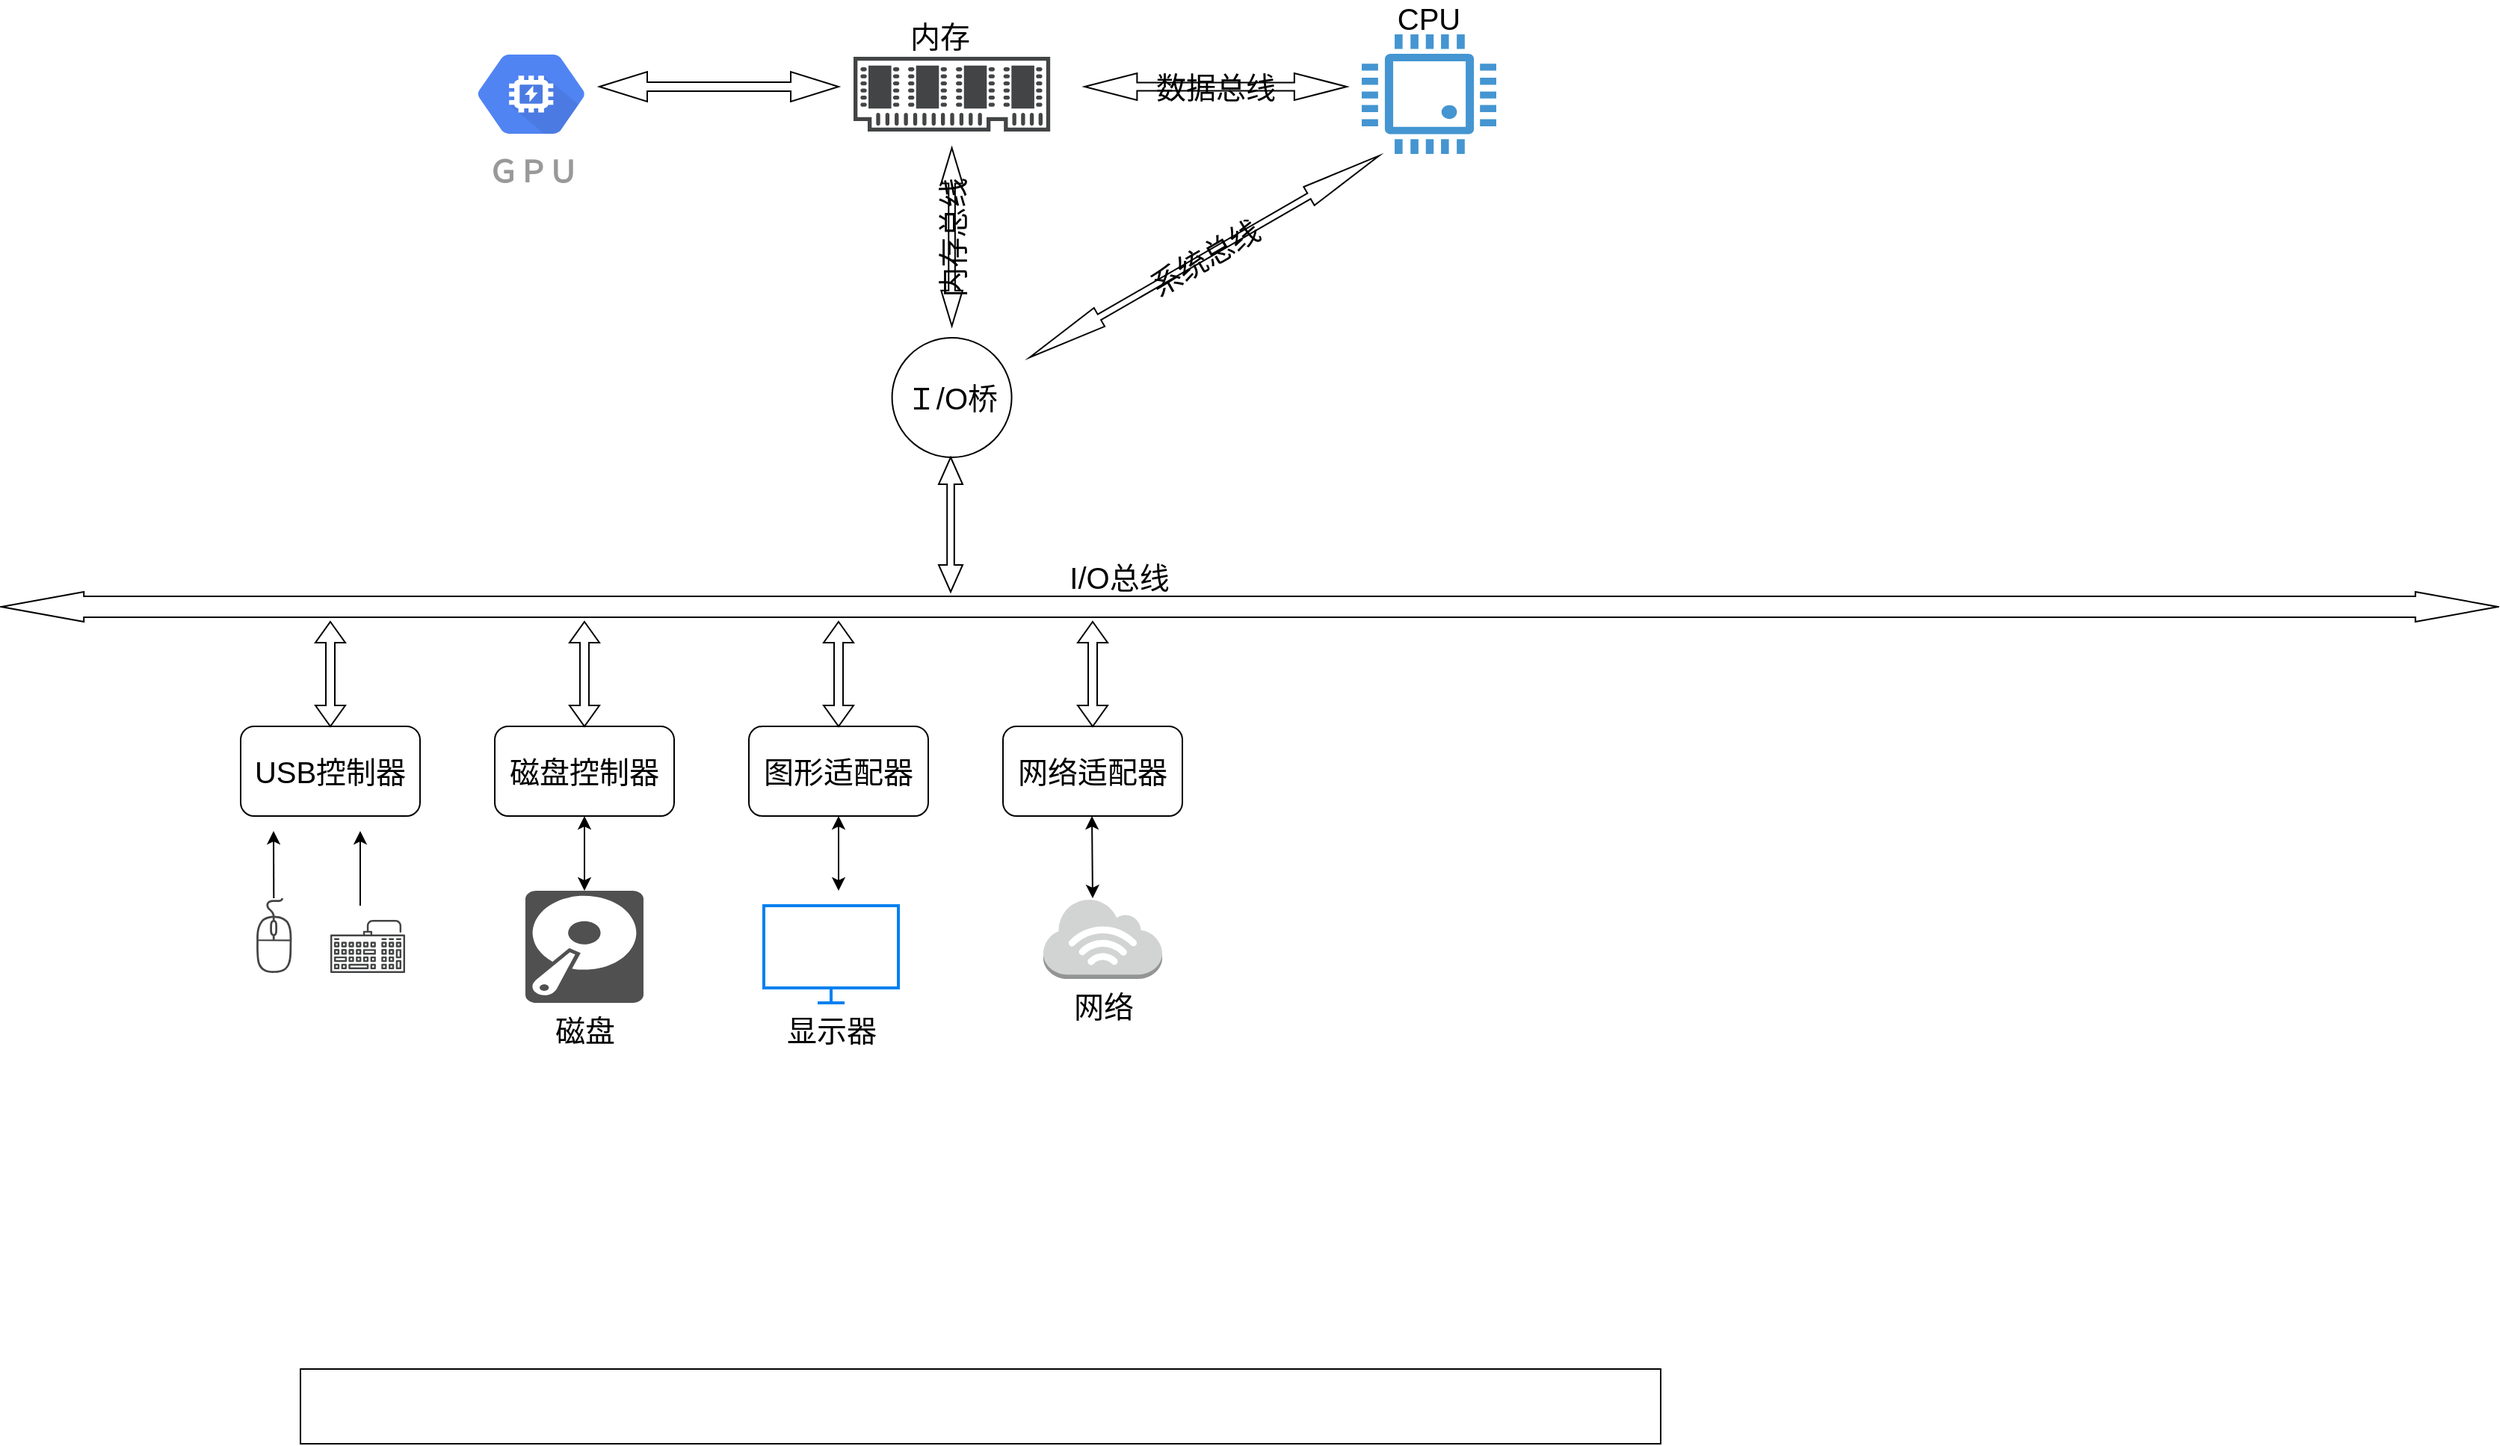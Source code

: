 <mxfile version="13.6.0" type="github">
  <diagram id="V6NNLClsR3c-oarDAFeP" name="第 1 页">
    <mxGraphModel dx="2040" dy="1790" grid="1" gridSize="10" guides="1" tooltips="1" connect="1" arrows="1" fold="1" page="1" pageScale="1" pageWidth="827" pageHeight="1169" math="0" shadow="0">
      <root>
        <mxCell id="0" />
        <mxCell id="1" parent="0" />
        <mxCell id="_4d6rBHp9_qb33C90rfb-1" value="" style="pointerEvents=1;shadow=0;dashed=0;html=1;strokeColor=none;fillColor=#4495D1;labelPosition=center;verticalLabelPosition=bottom;verticalAlign=top;align=center;outlineConnect=0;shape=mxgraph.veeam.cpu;" vertex="1" parent="1">
          <mxGeometry x="790" y="7" width="90" height="80" as="geometry" />
        </mxCell>
        <mxCell id="_4d6rBHp9_qb33C90rfb-3" value="" style="pointerEvents=1;shadow=0;dashed=0;html=1;strokeColor=none;fillColor=#434445;aspect=fixed;labelPosition=center;verticalLabelPosition=bottom;verticalAlign=top;align=center;outlineConnect=0;shape=mxgraph.vvd.memory;" vertex="1" parent="1">
          <mxGeometry x="450" y="22" width="131.58" height="50" as="geometry" />
        </mxCell>
        <mxCell id="_4d6rBHp9_qb33C90rfb-4" value="" style="shape=doubleArrow;whiteSpace=wrap;html=1;arrowWidth=0.7;arrowSize=0.033;" vertex="1" parent="1">
          <mxGeometry x="-120" y="380" width="1670" height="20" as="geometry" />
        </mxCell>
        <mxCell id="_4d6rBHp9_qb33C90rfb-5" value="I/O总线" style="text;html=1;strokeColor=none;fillColor=none;align=center;verticalAlign=middle;whiteSpace=wrap;rounded=0;fontSize=20;" vertex="1" parent="1">
          <mxGeometry x="580" y="360" width="96" height="20" as="geometry" />
        </mxCell>
        <mxCell id="_4d6rBHp9_qb33C90rfb-8" value="&lt;font style=&quot;font-size: 20px&quot;&gt;ＧＰＵ&lt;/font&gt;" style="html=1;fillColor=#5184F3;strokeColor=none;verticalAlign=top;labelPosition=center;verticalLabelPosition=bottom;align=center;spacingTop=-6;fontSize=11;fontStyle=1;fontColor=#999999;shape=mxgraph.gcp2.hexIcon;prIcon=gpu" vertex="1" parent="1">
          <mxGeometry x="180" y="8" width="109" height="78" as="geometry" />
        </mxCell>
        <mxCell id="_4d6rBHp9_qb33C90rfb-11" value="" style="shape=doubleArrow;whiteSpace=wrap;html=1;fontSize=20;" vertex="1" parent="1">
          <mxGeometry x="280" y="32" width="160" height="20" as="geometry" />
        </mxCell>
        <mxCell id="_4d6rBHp9_qb33C90rfb-12" value="内存" style="text;html=1;strokeColor=none;fillColor=none;align=center;verticalAlign=middle;whiteSpace=wrap;rounded=0;fontSize=20;" vertex="1" parent="1">
          <mxGeometry x="474" y="2" width="68" height="12" as="geometry" />
        </mxCell>
        <mxCell id="_4d6rBHp9_qb33C90rfb-26" value="Ｉ/O桥" style="ellipse;whiteSpace=wrap;html=1;aspect=fixed;fontSize=20;" vertex="1" parent="1">
          <mxGeometry x="475.79" y="210" width="80" height="80" as="geometry" />
        </mxCell>
        <mxCell id="_4d6rBHp9_qb33C90rfb-29" value="" style="shape=doubleArrow;direction=south;whiteSpace=wrap;html=1;fontSize=20;" vertex="1" parent="1">
          <mxGeometry x="507" y="290" width="16" height="90" as="geometry" />
        </mxCell>
        <mxCell id="_4d6rBHp9_qb33C90rfb-31" value="系统总线" style="shape=doubleArrow;whiteSpace=wrap;html=1;fontSize=20;rotation=-30;" vertex="1" parent="1">
          <mxGeometry x="549.61" y="148.55" width="270" height="14.34" as="geometry" />
        </mxCell>
        <mxCell id="_4d6rBHp9_qb33C90rfb-33" value="CPU" style="text;html=1;strokeColor=none;fillColor=none;align=center;verticalAlign=middle;whiteSpace=wrap;rounded=0;fontSize=20;" vertex="1" parent="1">
          <mxGeometry x="801" y="-10" width="68" height="12" as="geometry" />
        </mxCell>
        <mxCell id="_4d6rBHp9_qb33C90rfb-43" value="" style="group" vertex="1" connectable="0" parent="1">
          <mxGeometry x="550" y="400" width="120" height="239" as="geometry" />
        </mxCell>
        <mxCell id="_4d6rBHp9_qb33C90rfb-36" value="网络适配器" style="rounded=1;whiteSpace=wrap;html=1;fontSize=20;" vertex="1" parent="_4d6rBHp9_qb33C90rfb-43">
          <mxGeometry y="70" width="120" height="60" as="geometry" />
        </mxCell>
        <mxCell id="_4d6rBHp9_qb33C90rfb-37" value="" style="shape=doubleArrow;direction=south;whiteSpace=wrap;html=1;fontSize=20;" vertex="1" parent="_4d6rBHp9_qb33C90rfb-43">
          <mxGeometry x="50" width="20" height="70" as="geometry" />
        </mxCell>
        <mxCell id="_4d6rBHp9_qb33C90rfb-40" value="网络" style="outlineConnect=0;dashed=0;verticalLabelPosition=bottom;verticalAlign=top;align=center;html=1;shape=mxgraph.aws3.internet_3;fillColor=#D2D3D3;gradientColor=none;fontSize=20;" vertex="1" parent="_4d6rBHp9_qb33C90rfb-43">
          <mxGeometry x="27" y="185" width="79.5" height="54" as="geometry" />
        </mxCell>
        <mxCell id="_4d6rBHp9_qb33C90rfb-42" value="" style="endArrow=classic;startArrow=classic;html=1;fontSize=20;entryX=0.5;entryY=1;entryDx=0;entryDy=0;" edge="1" parent="_4d6rBHp9_qb33C90rfb-43">
          <mxGeometry width="50" height="50" relative="1" as="geometry">
            <mxPoint x="60" y="185" as="sourcePoint" />
            <mxPoint x="59.5" y="130" as="targetPoint" />
          </mxGeometry>
        </mxCell>
        <mxCell id="_4d6rBHp9_qb33C90rfb-44" value="" style="group" vertex="1" connectable="0" parent="1">
          <mxGeometry x="210" y="400" width="120" height="255" as="geometry" />
        </mxCell>
        <mxCell id="_4d6rBHp9_qb33C90rfb-13" value="磁盘控制器" style="rounded=1;whiteSpace=wrap;html=1;fontSize=20;" vertex="1" parent="_4d6rBHp9_qb33C90rfb-44">
          <mxGeometry y="70" width="120" height="60" as="geometry" />
        </mxCell>
        <mxCell id="_4d6rBHp9_qb33C90rfb-14" value="" style="shape=doubleArrow;direction=south;whiteSpace=wrap;html=1;fontSize=20;" vertex="1" parent="_4d6rBHp9_qb33C90rfb-44">
          <mxGeometry x="50" width="20" height="70" as="geometry" />
        </mxCell>
        <mxCell id="_4d6rBHp9_qb33C90rfb-34" value="磁盘" style="pointerEvents=1;shadow=0;dashed=0;html=1;strokeColor=none;fillColor=#505050;labelPosition=center;verticalLabelPosition=bottom;verticalAlign=top;outlineConnect=0;align=center;shape=mxgraph.office.devices.hard_disk;fontSize=20;" vertex="1" parent="_4d6rBHp9_qb33C90rfb-44">
          <mxGeometry x="20.5" y="180" width="79" height="75" as="geometry" />
        </mxCell>
        <mxCell id="_4d6rBHp9_qb33C90rfb-41" value="" style="endArrow=classic;startArrow=classic;html=1;fontSize=20;entryX=0.5;entryY=1;entryDx=0;entryDy=0;" edge="1" parent="_4d6rBHp9_qb33C90rfb-44" source="_4d6rBHp9_qb33C90rfb-34" target="_4d6rBHp9_qb33C90rfb-13">
          <mxGeometry width="50" height="50" relative="1" as="geometry">
            <mxPoint x="40" y="180" as="sourcePoint" />
            <mxPoint x="90" y="130" as="targetPoint" />
          </mxGeometry>
        </mxCell>
        <mxCell id="_4d6rBHp9_qb33C90rfb-45" value="" style="group" vertex="1" connectable="0" parent="1">
          <mxGeometry x="40" y="400" width="120" height="255" as="geometry" />
        </mxCell>
        <mxCell id="_4d6rBHp9_qb33C90rfb-46" value="USB控制器" style="rounded=1;whiteSpace=wrap;html=1;fontSize=20;" vertex="1" parent="_4d6rBHp9_qb33C90rfb-45">
          <mxGeometry y="70" width="120" height="60" as="geometry" />
        </mxCell>
        <mxCell id="_4d6rBHp9_qb33C90rfb-47" value="" style="shape=doubleArrow;direction=south;whiteSpace=wrap;html=1;fontSize=20;" vertex="1" parent="_4d6rBHp9_qb33C90rfb-45">
          <mxGeometry x="50" width="20" height="70" as="geometry" />
        </mxCell>
        <mxCell id="_4d6rBHp9_qb33C90rfb-51" value="" style="pointerEvents=1;shadow=0;dashed=0;html=1;strokeColor=none;fillColor=#434445;aspect=fixed;labelPosition=center;verticalLabelPosition=bottom;verticalAlign=top;align=center;outlineConnect=0;shape=mxgraph.vvd.keyboard;fontSize=20;" vertex="1" parent="_4d6rBHp9_qb33C90rfb-45">
          <mxGeometry x="60" y="199.5" width="50" height="35.5" as="geometry" />
        </mxCell>
        <mxCell id="_4d6rBHp9_qb33C90rfb-50" value="" style="pointerEvents=1;shadow=0;dashed=0;html=1;strokeColor=none;fillColor=#434445;aspect=fixed;labelPosition=center;verticalLabelPosition=bottom;verticalAlign=top;align=center;outlineConnect=0;shape=mxgraph.vvd.mouse;fontSize=20;" vertex="1" parent="_4d6rBHp9_qb33C90rfb-45">
          <mxGeometry x="10" y="185" width="24.5" height="50" as="geometry" />
        </mxCell>
        <mxCell id="_4d6rBHp9_qb33C90rfb-98" value="" style="endArrow=classic;html=1;fontSize=20;" edge="1" parent="_4d6rBHp9_qb33C90rfb-45">
          <mxGeometry width="50" height="50" relative="1" as="geometry">
            <mxPoint x="80" y="190" as="sourcePoint" />
            <mxPoint x="80" y="140" as="targetPoint" />
            <Array as="points">
              <mxPoint x="80" y="182" />
            </Array>
          </mxGeometry>
        </mxCell>
        <mxCell id="_4d6rBHp9_qb33C90rfb-97" value="" style="endArrow=classic;html=1;fontSize=20;" edge="1" parent="1" source="_4d6rBHp9_qb33C90rfb-50">
          <mxGeometry width="50" height="50" relative="1" as="geometry">
            <mxPoint x="50" y="610" as="sourcePoint" />
            <mxPoint x="62" y="540" as="targetPoint" />
          </mxGeometry>
        </mxCell>
        <mxCell id="_4d6rBHp9_qb33C90rfb-103" value="" style="group" vertex="1" connectable="0" parent="1">
          <mxGeometry x="380" y="400" width="120" height="270" as="geometry" />
        </mxCell>
        <mxCell id="_4d6rBHp9_qb33C90rfb-104" value="图形适配器" style="rounded=1;whiteSpace=wrap;html=1;fontSize=20;" vertex="1" parent="_4d6rBHp9_qb33C90rfb-103">
          <mxGeometry y="70" width="120" height="60" as="geometry" />
        </mxCell>
        <mxCell id="_4d6rBHp9_qb33C90rfb-105" value="" style="shape=doubleArrow;direction=south;whiteSpace=wrap;html=1;fontSize=20;" vertex="1" parent="_4d6rBHp9_qb33C90rfb-103">
          <mxGeometry x="50" width="20" height="70" as="geometry" />
        </mxCell>
        <mxCell id="_4d6rBHp9_qb33C90rfb-107" value="" style="endArrow=classic;startArrow=classic;html=1;fontSize=20;entryX=0.5;entryY=1;entryDx=0;entryDy=0;" edge="1" parent="_4d6rBHp9_qb33C90rfb-103" target="_4d6rBHp9_qb33C90rfb-104">
          <mxGeometry width="50" height="50" relative="1" as="geometry">
            <mxPoint x="60" y="180" as="sourcePoint" />
            <mxPoint x="90" y="130" as="targetPoint" />
          </mxGeometry>
        </mxCell>
        <mxCell id="_4d6rBHp9_qb33C90rfb-109" value="显示器" style="html=1;verticalLabelPosition=bottom;align=center;labelBackgroundColor=#ffffff;verticalAlign=top;strokeWidth=2;strokeColor=#0080F0;shadow=0;dashed=0;shape=mxgraph.ios7.icons.monitor;fontSize=20;" vertex="1" parent="_4d6rBHp9_qb33C90rfb-103">
          <mxGeometry x="10" y="190" width="90" height="65" as="geometry" />
        </mxCell>
        <mxCell id="_4d6rBHp9_qb33C90rfb-110" value="内存总线" style="shape=doubleArrow;whiteSpace=wrap;html=1;fontSize=20;rotation=-90;" vertex="1" parent="1">
          <mxGeometry x="456.19" y="135.39" width="119.21" height="14.34" as="geometry" />
        </mxCell>
        <mxCell id="_4d6rBHp9_qb33C90rfb-118" value="数据总线" style="shape=doubleArrow;whiteSpace=wrap;html=1;fontSize=20;" vertex="1" parent="1">
          <mxGeometry x="604.61" y="33" width="175.39" height="18" as="geometry" />
        </mxCell>
        <mxCell id="_4d6rBHp9_qb33C90rfb-120" value="" style="rounded=0;whiteSpace=wrap;html=1;fontSize=20;" vertex="1" parent="1">
          <mxGeometry x="80" y="900" width="910" height="50" as="geometry" />
        </mxCell>
      </root>
    </mxGraphModel>
  </diagram>
</mxfile>
